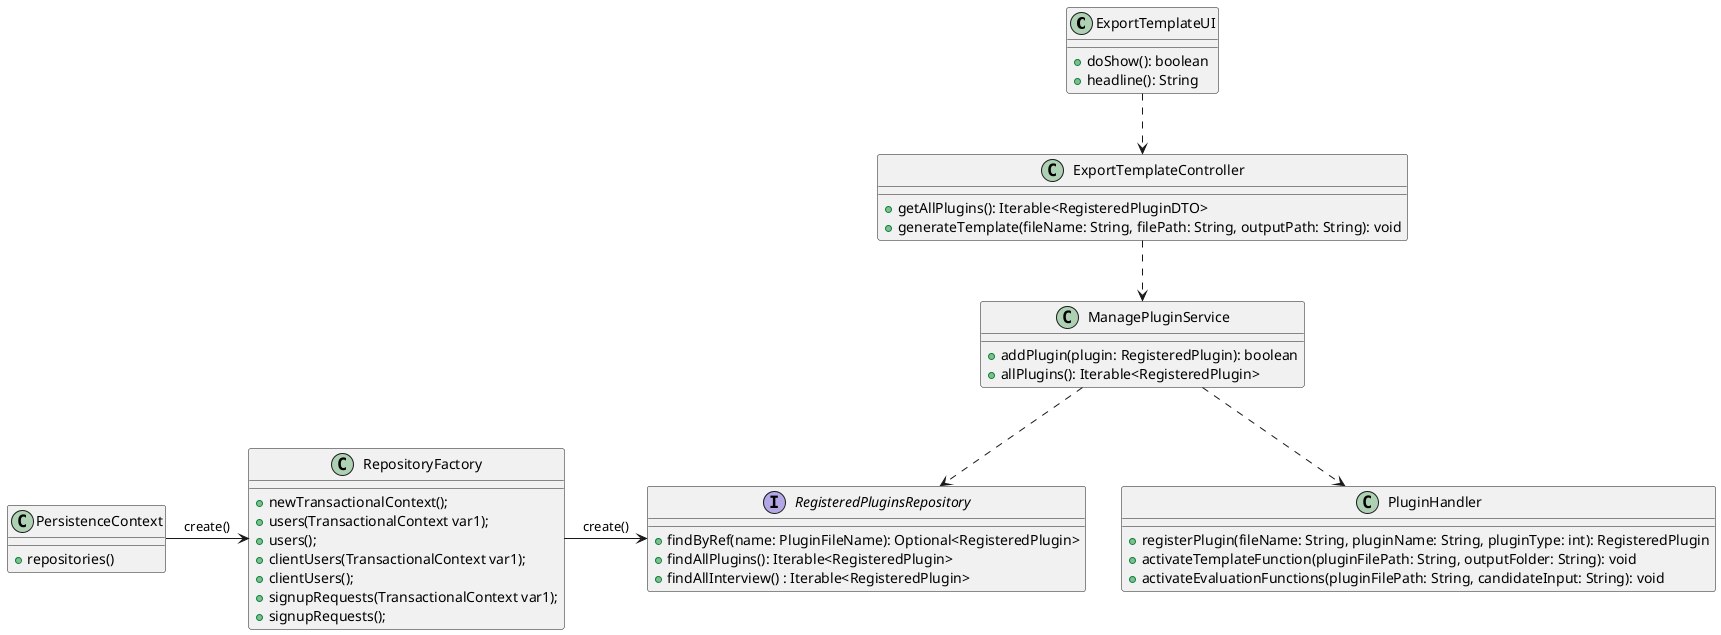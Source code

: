 @startuml

class ExportTemplateUI {
        + doShow(): boolean
        + headline(): String
    }

class ExportTemplateController {
        + getAllPlugins(): Iterable<RegisteredPluginDTO>
        + generateTemplate(fileName: String, filePath: String, outputPath: String): void
    }

class PluginHandler {
        + registerPlugin(fileName: String, pluginName: String, pluginType: int): RegisteredPlugin
        + activateTemplateFunction(pluginFilePath: String, outputFolder: String): void
        + activateEvaluationFunctions(pluginFilePath: String, candidateInput: String): void
    }

class PersistenceContext{
    +repositories()
}

class RepositoryFactory{

+newTransactionalContext();
    + users(TransactionalContext var1);
    + users();
    + clientUsers(TransactionalContext var1);
    + clientUsers();
    + signupRequests(TransactionalContext var1);
    + signupRequests();

    }
    class ManagePluginService {
            + addPlugin(plugin: RegisteredPlugin): boolean
            + allPlugins(): Iterable<RegisteredPlugin>
        }
        interface RegisteredPluginsRepository {
                + findByRef(name: PluginFileName): Optional<RegisteredPlugin>
                + findAllPlugins(): Iterable<RegisteredPlugin>
                +findAllInterview() : Iterable<RegisteredPlugin>
            }


    PersistenceContext -> RepositoryFactory : create()
    RepositoryFactory -> RegisteredPluginsRepository : create()
    ExportTemplateUI .-> ExportTemplateController
    ExportTemplateController .-> ManagePluginService
    ManagePluginService .-> PluginHandler
    ManagePluginService .-> RegisteredPluginsRepository

@enduml